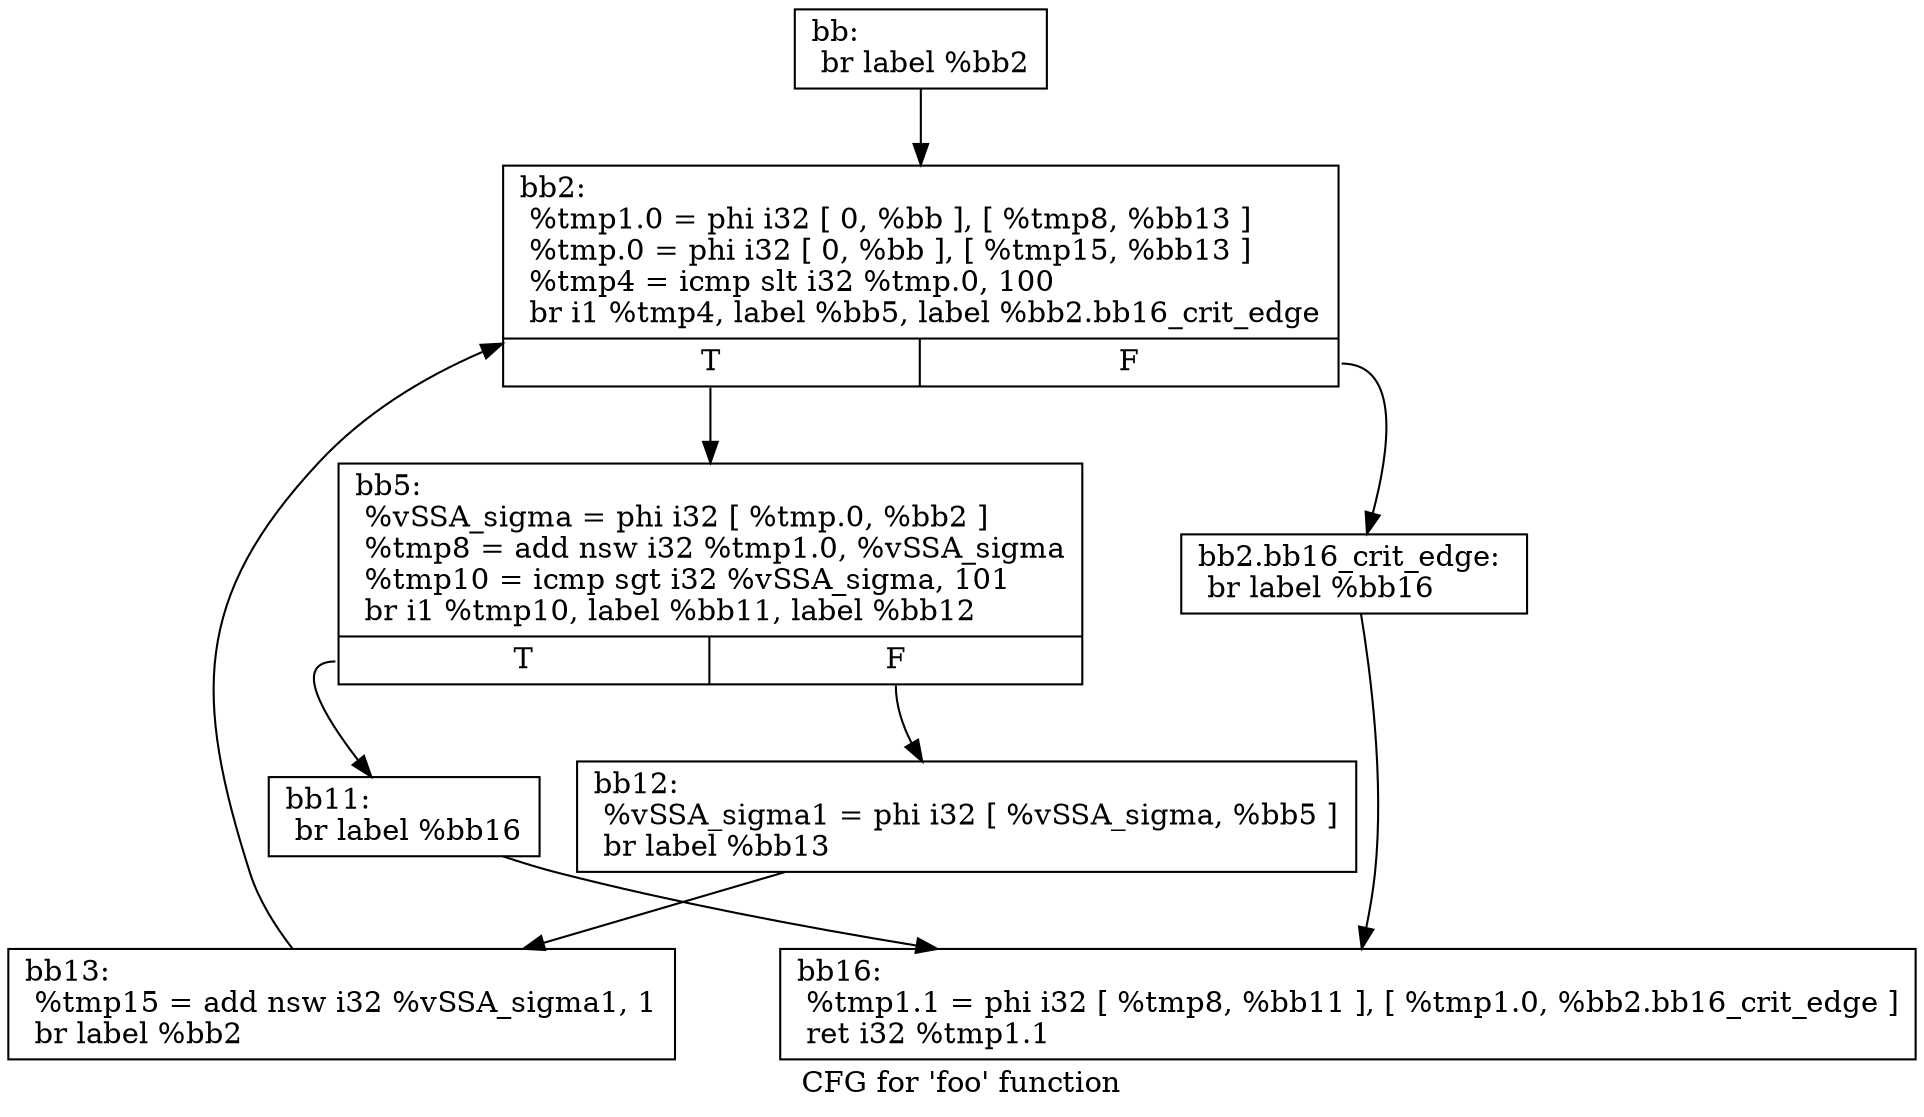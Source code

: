 digraph "CFG for 'foo' function" {
        label="CFG for 'foo' function";

        Node0x2020580 [shape=record,label="{bb:\l  br label %bb2\l}"];
        Node0x2020580 -> Node0x2020710;
        Node0x2020710 [shape=record,label="{bb2:                                              \l  %tmp1.0 = phi i32 [ 0, %bb ], [ %tmp8, %bb13 ]\l  %tmp.0 = phi i32 [ 0, %bb ], [ %tmp15, %bb13 ]\l  %tmp4 = icmp slt i32 %tmp.0, 100\l  br i1 %tmp4, label %bb5, label %bb2.bb16_crit_edge\l|{<s0>T|<s1>F}}"];
        Node0x2020710:s0 -> Node0x2021230;
        Node0x2020710:s1 -> Node0x2021330;
        Node0x2021330 [shape=record,label="{bb2.bb16_crit_edge:                               \l  br label %bb16\l}"];
        Node0x2021330 -> Node0x2021460;
        Node0x2021230 [shape=record,label="{bb5:                                              \l  %vSSA_sigma = phi i32 [ %tmp.0, %bb2 ]\l  %tmp8 = add nsw i32 %tmp1.0, %vSSA_sigma\l  %tmp10 = icmp sgt i32 %vSSA_sigma, 101\l  br i1 %tmp10, label %bb11, label %bb12\l|{<s0>T|<s1>F}}"];
        Node0x2021230:s0 -> Node0x2021660;
        Node0x2021230:s1 -> Node0x2021870;
        Node0x2021660 [shape=record,label="{bb11:                                             \l  br label %bb16\l}"];
        Node0x2021660 -> Node0x2021460;
        Node0x2021870 [shape=record,label="{bb12:                                             \l  %vSSA_sigma1 = phi i32 [ %vSSA_sigma, %bb5 ]\l  br label %bb13\l}"];
        Node0x2021870 -> Node0x2020e70;
        Node0x2020e70 [shape=record,label="{bb13:                                             \l  %tmp15 = add nsw i32 %vSSA_sigma1, 1\l  br label %bb2\l}"];
        Node0x2020e70 -> Node0x2020710;
        Node0x2021460 [shape=record,label="{bb16:                                             \l  %tmp1.1 = phi i32 [ %tmp8, %bb11 ], [ %tmp1.0, %bb2.bb16_crit_edge ]\l  ret i32 %tmp1.1\l}"];
}